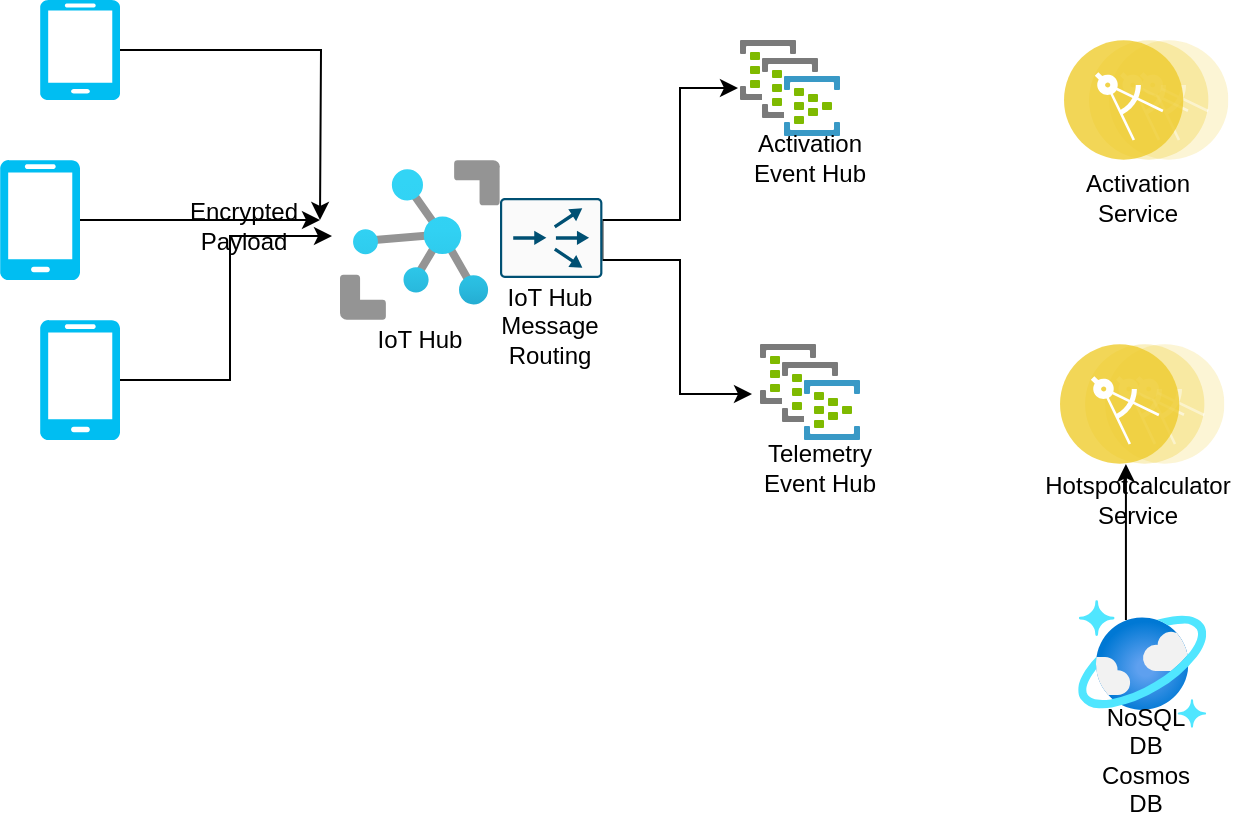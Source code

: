 <mxfile version="20.0.1" type="github">
  <diagram id="cfgrS_ykFPJLSnLUaXzq" name="Page-1">
    <mxGraphModel dx="1067" dy="561" grid="1" gridSize="10" guides="1" tooltips="1" connect="1" arrows="1" fold="1" page="1" pageScale="1" pageWidth="850" pageHeight="1100" math="0" shadow="0">
      <root>
        <mxCell id="0" />
        <mxCell id="1" parent="0" />
        <mxCell id="YPjN2e0MsZWWOv602ALj-1" value="" style="aspect=fixed;html=1;points=[];align=center;image;fontSize=12;image=img/lib/azure2/iot/IoT_Hub.svg;" parent="1" vertex="1">
          <mxGeometry x="200" y="150" width="80" height="80" as="geometry" />
        </mxCell>
        <mxCell id="YPjN2e0MsZWWOv602ALj-19" style="edgeStyle=orthogonalEdgeStyle;rounded=0;orthogonalLoop=1;jettySize=auto;html=1;exitX=1;exitY=0.5;exitDx=0;exitDy=0;exitPerimeter=0;" parent="1" source="YPjN2e0MsZWWOv602ALj-2" edge="1">
          <mxGeometry relative="1" as="geometry">
            <mxPoint x="190" y="180" as="targetPoint" />
          </mxGeometry>
        </mxCell>
        <mxCell id="YPjN2e0MsZWWOv602ALj-2" value="" style="verticalLabelPosition=bottom;html=1;verticalAlign=top;align=center;strokeColor=none;fillColor=#00BEF2;shape=mxgraph.azure.mobile;pointerEvents=1;" parent="1" vertex="1">
          <mxGeometry x="50" y="70" width="40" height="50" as="geometry" />
        </mxCell>
        <mxCell id="YPjN2e0MsZWWOv602ALj-17" style="edgeStyle=orthogonalEdgeStyle;rounded=0;orthogonalLoop=1;jettySize=auto;html=1;exitX=1;exitY=0.5;exitDx=0;exitDy=0;exitPerimeter=0;entryX=-0.05;entryY=0.475;entryDx=0;entryDy=0;entryPerimeter=0;" parent="1" source="YPjN2e0MsZWWOv602ALj-3" target="YPjN2e0MsZWWOv602ALj-1" edge="1">
          <mxGeometry relative="1" as="geometry" />
        </mxCell>
        <mxCell id="YPjN2e0MsZWWOv602ALj-3" value="" style="verticalLabelPosition=bottom;html=1;verticalAlign=top;align=center;strokeColor=none;fillColor=#00BEF2;shape=mxgraph.azure.mobile;pointerEvents=1;" parent="1" vertex="1">
          <mxGeometry x="50" y="230" width="40" height="60" as="geometry" />
        </mxCell>
        <mxCell id="YPjN2e0MsZWWOv602ALj-21" style="edgeStyle=orthogonalEdgeStyle;rounded=0;orthogonalLoop=1;jettySize=auto;html=1;exitX=1;exitY=0.5;exitDx=0;exitDy=0;exitPerimeter=0;" parent="1" source="YPjN2e0MsZWWOv602ALj-4" edge="1">
          <mxGeometry relative="1" as="geometry">
            <mxPoint x="190" y="180" as="targetPoint" />
          </mxGeometry>
        </mxCell>
        <mxCell id="YPjN2e0MsZWWOv602ALj-4" value="" style="verticalLabelPosition=bottom;html=1;verticalAlign=top;align=center;strokeColor=none;fillColor=#00BEF2;shape=mxgraph.azure.mobile;pointerEvents=1;" parent="1" vertex="1">
          <mxGeometry x="30" y="150" width="40" height="60" as="geometry" />
        </mxCell>
        <mxCell id="YPjN2e0MsZWWOv602ALj-27" style="edgeStyle=orthogonalEdgeStyle;rounded=0;orthogonalLoop=1;jettySize=auto;html=1;exitX=1;exitY=0.5;exitDx=0;exitDy=0;exitPerimeter=0;entryX=-0.02;entryY=0.5;entryDx=0;entryDy=0;entryPerimeter=0;" parent="1" source="YPjN2e0MsZWWOv602ALj-5" target="YPjN2e0MsZWWOv602ALj-6" edge="1">
          <mxGeometry relative="1" as="geometry">
            <Array as="points">
              <mxPoint x="331" y="180" />
              <mxPoint x="370" y="180" />
              <mxPoint x="370" y="114" />
            </Array>
          </mxGeometry>
        </mxCell>
        <mxCell id="YPjN2e0MsZWWOv602ALj-31" style="edgeStyle=orthogonalEdgeStyle;rounded=0;orthogonalLoop=1;jettySize=auto;html=1;exitX=1;exitY=0.5;exitDx=0;exitDy=0;exitPerimeter=0;entryX=-0.08;entryY=0.521;entryDx=0;entryDy=0;entryPerimeter=0;" parent="1" source="YPjN2e0MsZWWOv602ALj-5" target="YPjN2e0MsZWWOv602ALj-7" edge="1">
          <mxGeometry relative="1" as="geometry">
            <Array as="points">
              <mxPoint x="331" y="200" />
              <mxPoint x="370" y="200" />
              <mxPoint x="370" y="267" />
            </Array>
          </mxGeometry>
        </mxCell>
        <mxCell id="YPjN2e0MsZWWOv602ALj-5" value="" style="sketch=0;points=[[0.015,0.015,0],[0.985,0.015,0],[0.985,0.985,0],[0.015,0.985,0],[0.25,0,0],[0.5,0,0],[0.75,0,0],[1,0.25,0],[1,0.5,0],[1,0.75,0],[0.75,1,0],[0.5,1,0],[0.25,1,0],[0,0.75,0],[0,0.5,0],[0,0.25,0]];verticalLabelPosition=bottom;html=1;verticalAlign=top;aspect=fixed;align=center;pointerEvents=1;shape=mxgraph.cisco19.rect;prIcon=content_router;fillColor=#FAFAFA;strokeColor=#005073;" parent="1" vertex="1">
          <mxGeometry x="280" y="169" width="51.2" height="40" as="geometry" />
        </mxCell>
        <mxCell id="YPjN2e0MsZWWOv602ALj-6" value="" style="sketch=0;aspect=fixed;html=1;points=[];align=center;image;fontSize=12;image=img/lib/mscae/Dedicated_Event_Hub.svg;" parent="1" vertex="1">
          <mxGeometry x="400" y="90" width="50" height="48" as="geometry" />
        </mxCell>
        <mxCell id="YPjN2e0MsZWWOv602ALj-7" value="" style="sketch=0;aspect=fixed;html=1;points=[];align=center;image;fontSize=12;image=img/lib/mscae/Dedicated_Event_Hub.svg;" parent="1" vertex="1">
          <mxGeometry x="410" y="242" width="50" height="48" as="geometry" />
        </mxCell>
        <mxCell id="YPjN2e0MsZWWOv602ALj-10" value="" style="aspect=fixed;perimeter=ellipsePerimeter;html=1;align=center;shadow=0;dashed=0;fontColor=#4277BB;labelBackgroundColor=#ffffff;fontSize=12;spacingTop=3;image;image=img/lib/ibm/applications/microservice.svg;" parent="1" vertex="1">
          <mxGeometry x="562" y="90" width="82.2" height="60" as="geometry" />
        </mxCell>
        <mxCell id="YPjN2e0MsZWWOv602ALj-11" value="" style="aspect=fixed;perimeter=ellipsePerimeter;html=1;align=center;shadow=0;dashed=0;fontColor=#4277BB;labelBackgroundColor=#ffffff;fontSize=12;spacingTop=3;image;image=img/lib/ibm/applications/microservice.svg;" parent="1" vertex="1">
          <mxGeometry x="560" y="242" width="82.2" height="60" as="geometry" />
        </mxCell>
        <mxCell id="YPjN2e0MsZWWOv602ALj-32" value="IoT Hub" style="text;html=1;strokeColor=none;fillColor=none;align=center;verticalAlign=middle;whiteSpace=wrap;rounded=0;" parent="1" vertex="1">
          <mxGeometry x="210" y="230" width="60" height="20" as="geometry" />
        </mxCell>
        <mxCell id="YPjN2e0MsZWWOv602ALj-35" value="IoT Hub Message Routing" style="text;html=1;strokeColor=none;fillColor=none;align=center;verticalAlign=middle;whiteSpace=wrap;rounded=0;" parent="1" vertex="1">
          <mxGeometry x="273.4" y="208" width="64.4" height="50" as="geometry" />
        </mxCell>
        <mxCell id="YPjN2e0MsZWWOv602ALj-37" value="Activation Event Hub" style="text;html=1;strokeColor=none;fillColor=none;align=center;verticalAlign=middle;whiteSpace=wrap;rounded=0;" parent="1" vertex="1">
          <mxGeometry x="405" y="139" width="60" height="20" as="geometry" />
        </mxCell>
        <mxCell id="YPjN2e0MsZWWOv602ALj-38" value="Telemetry Event Hub" style="text;html=1;strokeColor=none;fillColor=none;align=center;verticalAlign=middle;whiteSpace=wrap;rounded=0;" parent="1" vertex="1">
          <mxGeometry x="410" y="270" width="60" height="68" as="geometry" />
        </mxCell>
        <mxCell id="YPjN2e0MsZWWOv602ALj-40" value="Activation Service" style="text;html=1;strokeColor=none;fillColor=none;align=center;verticalAlign=middle;whiteSpace=wrap;rounded=0;" parent="1" vertex="1">
          <mxGeometry x="569.1" y="159" width="60" height="20" as="geometry" />
        </mxCell>
        <mxCell id="YPjN2e0MsZWWOv602ALj-41" value="" style="aspect=fixed;html=1;points=[];align=center;image;fontSize=12;image=img/lib/azure2/databases/Azure_Cosmos_DB.svg;" parent="1" vertex="1">
          <mxGeometry x="569.1" y="370" width="64" height="64" as="geometry" />
        </mxCell>
        <mxCell id="YPjN2e0MsZWWOv602ALj-42" value="NoSQL DB Cosmos DB" style="text;html=1;strokeColor=none;fillColor=none;align=center;verticalAlign=middle;whiteSpace=wrap;rounded=0;" parent="1" vertex="1">
          <mxGeometry x="573.1" y="440" width="60" height="20" as="geometry" />
        </mxCell>
        <mxCell id="_DLU8eWswIzoaGJRZeSL-2" value="" style="endArrow=classic;html=1;rounded=0;entryX=0.401;entryY=1;entryDx=0;entryDy=0;entryPerimeter=0;exitX=0.373;exitY=0.156;exitDx=0;exitDy=0;exitPerimeter=0;" edge="1" parent="1" source="YPjN2e0MsZWWOv602ALj-41" target="YPjN2e0MsZWWOv602ALj-11">
          <mxGeometry width="50" height="50" relative="1" as="geometry">
            <mxPoint x="520" y="360" as="sourcePoint" />
            <mxPoint x="390" y="410" as="targetPoint" />
          </mxGeometry>
        </mxCell>
        <mxCell id="_DLU8eWswIzoaGJRZeSL-3" value="Hotspotcalculator Service" style="text;html=1;strokeColor=none;fillColor=none;align=center;verticalAlign=middle;whiteSpace=wrap;rounded=0;" vertex="1" parent="1">
          <mxGeometry x="569.1" y="310" width="60" height="20" as="geometry" />
        </mxCell>
        <mxCell id="_DLU8eWswIzoaGJRZeSL-4" value="Encrypted Payload" style="text;html=1;strokeColor=none;fillColor=none;align=center;verticalAlign=middle;whiteSpace=wrap;rounded=0;" vertex="1" parent="1">
          <mxGeometry x="120.0" y="158" width="64.4" height="50" as="geometry" />
        </mxCell>
      </root>
    </mxGraphModel>
  </diagram>
</mxfile>
